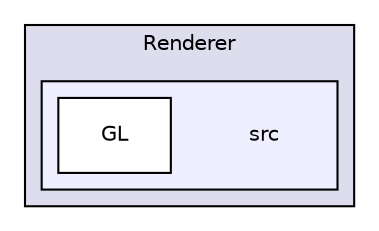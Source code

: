 digraph "C:/Users/Alexandru/Desktop/Git/Project-Kitten-Renderer/Renderer/src" {
  compound=true
  node [ fontsize="10", fontname="Helvetica"];
  edge [ labelfontsize="10", labelfontname="Helvetica"];
  subgraph clusterdir_d326cf0099d2e9dc0ae636a95340eaad {
    graph [ bgcolor="#ddddee", pencolor="black", label="Renderer" fontname="Helvetica", fontsize="10", URL="dir_d326cf0099d2e9dc0ae636a95340eaad.html"]
  subgraph clusterdir_b7af573e44db28f91377c711e551e83e {
    graph [ bgcolor="#eeeeff", pencolor="black", label="" URL="dir_b7af573e44db28f91377c711e551e83e.html"];
    dir_b7af573e44db28f91377c711e551e83e [shape=plaintext label="src"];
    dir_10c163a871e6c8d2d5d81bb992be3b5e [shape=box label="GL" color="black" fillcolor="white" style="filled" URL="dir_10c163a871e6c8d2d5d81bb992be3b5e.html"];
  }
  }
}
